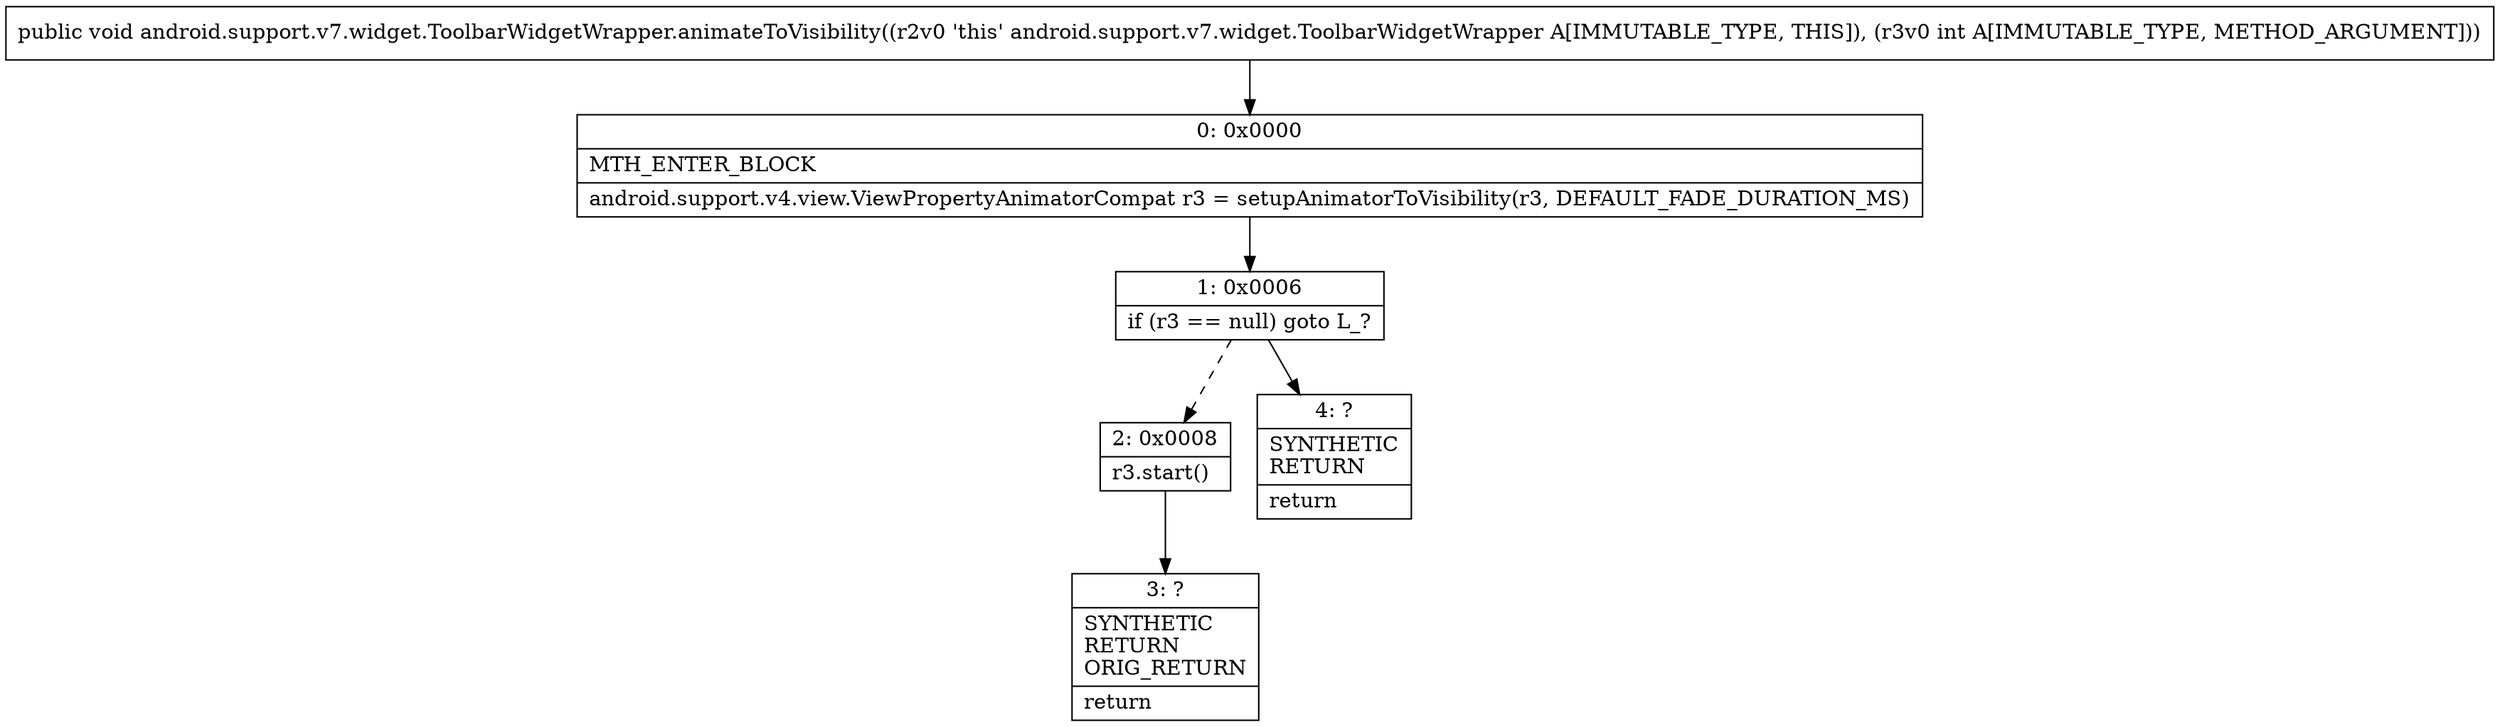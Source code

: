 digraph "CFG forandroid.support.v7.widget.ToolbarWidgetWrapper.animateToVisibility(I)V" {
Node_0 [shape=record,label="{0\:\ 0x0000|MTH_ENTER_BLOCK\l|android.support.v4.view.ViewPropertyAnimatorCompat r3 = setupAnimatorToVisibility(r3, DEFAULT_FADE_DURATION_MS)\l}"];
Node_1 [shape=record,label="{1\:\ 0x0006|if (r3 == null) goto L_?\l}"];
Node_2 [shape=record,label="{2\:\ 0x0008|r3.start()\l}"];
Node_3 [shape=record,label="{3\:\ ?|SYNTHETIC\lRETURN\lORIG_RETURN\l|return\l}"];
Node_4 [shape=record,label="{4\:\ ?|SYNTHETIC\lRETURN\l|return\l}"];
MethodNode[shape=record,label="{public void android.support.v7.widget.ToolbarWidgetWrapper.animateToVisibility((r2v0 'this' android.support.v7.widget.ToolbarWidgetWrapper A[IMMUTABLE_TYPE, THIS]), (r3v0 int A[IMMUTABLE_TYPE, METHOD_ARGUMENT])) }"];
MethodNode -> Node_0;
Node_0 -> Node_1;
Node_1 -> Node_2[style=dashed];
Node_1 -> Node_4;
Node_2 -> Node_3;
}

